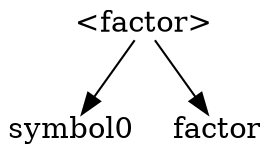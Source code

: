 
digraph Derivation {

    node [shape=plain];

    n1 [label="\<factor\>"];
    n2 [label="symbol0"];
    n1 -> n2;

    n3 [label="factor"];
    n1 -> n3;

}
